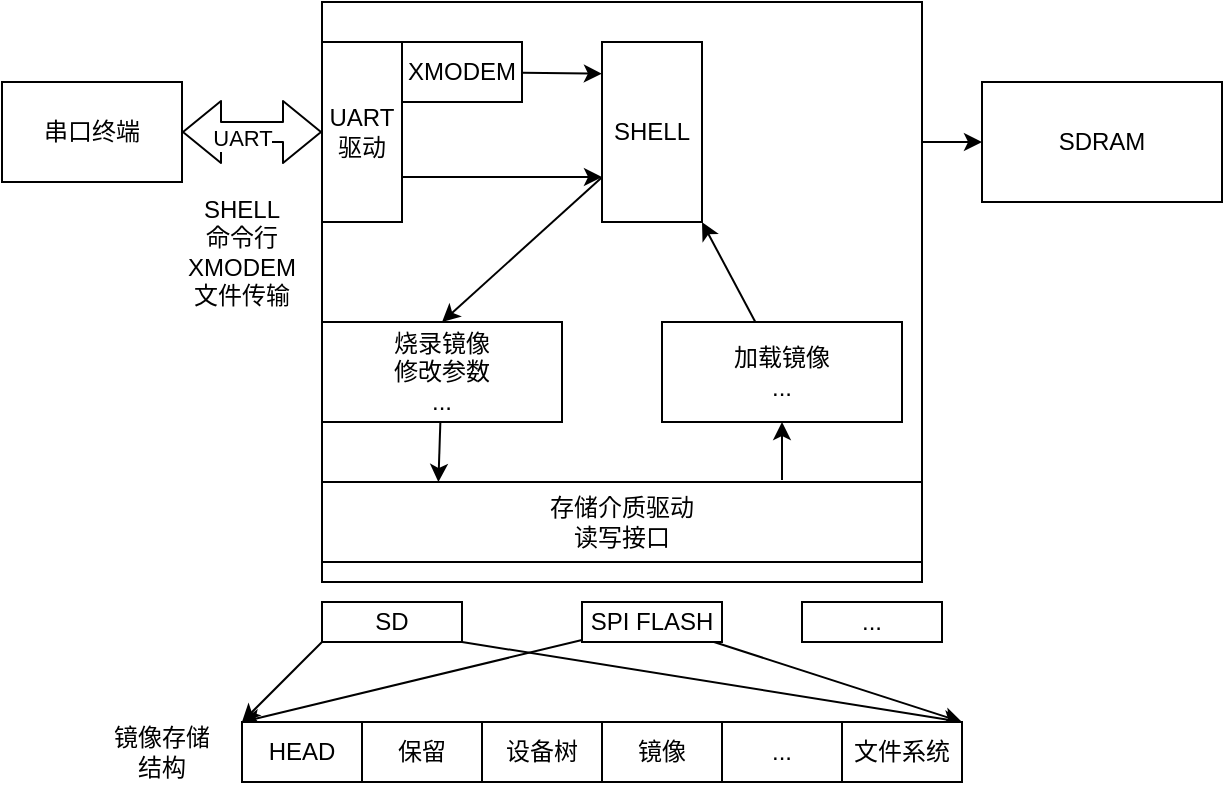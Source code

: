 <mxfile>
    <diagram id="WL890VNeCJLQNOF7Dy3O" name="Page-1">
        <mxGraphModel dx="738" dy="275" grid="1" gridSize="10" guides="1" tooltips="1" connect="1" arrows="1" fold="1" page="1" pageScale="1" pageWidth="850" pageHeight="1100" math="0" shadow="0">
            <root>
                <mxCell id="0"/>
                <mxCell id="1" parent="0"/>
                <mxCell id="23" value="" style="rounded=0;whiteSpace=wrap;html=1;" parent="1" vertex="1">
                    <mxGeometry x="170" y="100" width="300" height="290" as="geometry"/>
                </mxCell>
                <mxCell id="14" style="edgeStyle=none;html=1;entryX=0;entryY=0;entryDx=0;entryDy=0;" parent="1" target="4" edge="1">
                    <mxGeometry relative="1" as="geometry">
                        <mxPoint x="300" y="419" as="sourcePoint"/>
                    </mxGeometry>
                </mxCell>
                <mxCell id="15" style="edgeStyle=none;html=1;" parent="1" source="2" edge="1">
                    <mxGeometry relative="1" as="geometry">
                        <mxPoint x="490" y="460" as="targetPoint"/>
                    </mxGeometry>
                </mxCell>
                <mxCell id="2" value="SPI FLASH" style="rounded=0;whiteSpace=wrap;html=1;" parent="1" vertex="1">
                    <mxGeometry x="300" y="400" width="70" height="20" as="geometry"/>
                </mxCell>
                <mxCell id="12" style="edgeStyle=none;html=1;entryX=0;entryY=0;entryDx=0;entryDy=0;exitX=0;exitY=1;exitDx=0;exitDy=0;" parent="1" source="3" target="4" edge="1">
                    <mxGeometry relative="1" as="geometry"/>
                </mxCell>
                <mxCell id="13" style="edgeStyle=none;html=1;entryX=1;entryY=0;entryDx=0;entryDy=0;exitX=1;exitY=1;exitDx=0;exitDy=0;" parent="1" source="3" target="11" edge="1">
                    <mxGeometry relative="1" as="geometry"/>
                </mxCell>
                <mxCell id="3" value="SD" style="rounded=0;whiteSpace=wrap;html=1;" parent="1" vertex="1">
                    <mxGeometry x="170" y="400" width="70" height="20" as="geometry"/>
                </mxCell>
                <mxCell id="4" value="HEAD" style="rounded=0;whiteSpace=wrap;html=1;" parent="1" vertex="1">
                    <mxGeometry x="130" y="460" width="60" height="30" as="geometry"/>
                </mxCell>
                <mxCell id="5" value="镜像存储结构" style="text;html=1;align=center;verticalAlign=middle;whiteSpace=wrap;rounded=0;" parent="1" vertex="1">
                    <mxGeometry x="60" y="460" width="60" height="30" as="geometry"/>
                </mxCell>
                <mxCell id="6" value="保留" style="rounded=0;whiteSpace=wrap;html=1;" parent="1" vertex="1">
                    <mxGeometry x="190" y="460" width="60" height="30" as="geometry"/>
                </mxCell>
                <mxCell id="7" value="设备树" style="rounded=0;whiteSpace=wrap;html=1;" parent="1" vertex="1">
                    <mxGeometry x="250" y="460" width="60" height="30" as="geometry"/>
                </mxCell>
                <mxCell id="8" value="镜像" style="rounded=0;whiteSpace=wrap;html=1;" parent="1" vertex="1">
                    <mxGeometry x="310" y="460" width="60" height="30" as="geometry"/>
                </mxCell>
                <mxCell id="9" value="..." style="rounded=0;whiteSpace=wrap;html=1;" parent="1" vertex="1">
                    <mxGeometry x="370" y="460" width="60" height="30" as="geometry"/>
                </mxCell>
                <mxCell id="11" value="文件系统" style="rounded=0;whiteSpace=wrap;html=1;" parent="1" vertex="1">
                    <mxGeometry x="430" y="460" width="60" height="30" as="geometry"/>
                </mxCell>
                <mxCell id="16" value="..." style="rounded=0;whiteSpace=wrap;html=1;" parent="1" vertex="1">
                    <mxGeometry x="410" y="400" width="70" height="20" as="geometry"/>
                </mxCell>
                <mxCell id="21" style="edgeStyle=none;html=1;entryX=0.5;entryY=1;entryDx=0;entryDy=0;" parent="1" target="20" edge="1">
                    <mxGeometry relative="1" as="geometry">
                        <mxPoint x="400" y="339" as="sourcePoint"/>
                    </mxGeometry>
                </mxCell>
                <mxCell id="17" value="存储介质驱动&lt;div&gt;读写接口&lt;/div&gt;" style="rounded=0;whiteSpace=wrap;html=1;" parent="1" vertex="1">
                    <mxGeometry x="170" y="340" width="300" height="40" as="geometry"/>
                </mxCell>
                <mxCell id="18" value="烧录镜像&lt;div&gt;修改参数&lt;/div&gt;&lt;div&gt;...&lt;/div&gt;" style="rounded=0;whiteSpace=wrap;html=1;" parent="1" vertex="1">
                    <mxGeometry x="170" y="260" width="120" height="50" as="geometry"/>
                </mxCell>
                <mxCell id="19" style="edgeStyle=none;html=1;entryX=0.194;entryY=0;entryDx=0;entryDy=0;entryPerimeter=0;" parent="1" source="18" target="17" edge="1">
                    <mxGeometry relative="1" as="geometry"/>
                </mxCell>
                <mxCell id="38" style="edgeStyle=none;html=1;entryX=1;entryY=1;entryDx=0;entryDy=0;" parent="1" source="20" target="24" edge="1">
                    <mxGeometry relative="1" as="geometry"/>
                </mxCell>
                <mxCell id="20" value="加载镜像&lt;div&gt;...&lt;/div&gt;" style="rounded=0;whiteSpace=wrap;html=1;" parent="1" vertex="1">
                    <mxGeometry x="340" y="260" width="120" height="50" as="geometry"/>
                </mxCell>
                <mxCell id="22" value="SDRAM" style="rounded=0;whiteSpace=wrap;html=1;" parent="1" vertex="1">
                    <mxGeometry x="500" y="140" width="120" height="60" as="geometry"/>
                </mxCell>
                <mxCell id="36" style="edgeStyle=none;html=1;entryX=0;entryY=0.5;entryDx=0;entryDy=0;" parent="1" target="22" edge="1">
                    <mxGeometry relative="1" as="geometry">
                        <mxPoint x="470" y="170" as="sourcePoint"/>
                    </mxGeometry>
                </mxCell>
                <mxCell id="37" style="edgeStyle=none;html=1;entryX=0.5;entryY=0;entryDx=0;entryDy=0;" parent="1" source="24" target="18" edge="1">
                    <mxGeometry relative="1" as="geometry"/>
                </mxCell>
                <mxCell id="24" value="SHELL" style="rounded=0;whiteSpace=wrap;html=1;" parent="1" vertex="1">
                    <mxGeometry x="310" y="120" width="50" height="90" as="geometry"/>
                </mxCell>
                <mxCell id="25" value="串口终端" style="rounded=0;whiteSpace=wrap;html=1;" parent="1" vertex="1">
                    <mxGeometry x="10" y="140" width="90" height="50" as="geometry"/>
                </mxCell>
                <mxCell id="26" value="" style="shape=flexArrow;endArrow=classic;startArrow=classic;html=1;entryX=0;entryY=0.5;entryDx=0;entryDy=0;exitX=1;exitY=0.5;exitDx=0;exitDy=0;" parent="1" source="25" target="29" edge="1">
                    <mxGeometry width="100" height="100" relative="1" as="geometry">
                        <mxPoint x="70" y="290" as="sourcePoint"/>
                        <mxPoint x="170" y="190" as="targetPoint"/>
                    </mxGeometry>
                </mxCell>
                <mxCell id="27" value="UART" style="edgeLabel;html=1;align=center;verticalAlign=middle;resizable=0;points=[];" parent="26" vertex="1" connectable="0">
                    <mxGeometry x="-0.176" y="-3" relative="1" as="geometry">
                        <mxPoint x="1" as="offset"/>
                    </mxGeometry>
                </mxCell>
                <mxCell id="28" value="SHELL&lt;div&gt;命令行&lt;/div&gt;&lt;div&gt;XMODEM文件传输&lt;/div&gt;" style="text;html=1;align=center;verticalAlign=middle;whiteSpace=wrap;rounded=0;" parent="1" vertex="1">
                    <mxGeometry x="100" y="200" width="60" height="50" as="geometry"/>
                </mxCell>
                <mxCell id="33" style="edgeStyle=none;html=1;entryX=0;entryY=0.75;entryDx=0;entryDy=0;exitX=1;exitY=0.75;exitDx=0;exitDy=0;" parent="1" source="29" target="24" edge="1">
                    <mxGeometry relative="1" as="geometry"/>
                </mxCell>
                <mxCell id="29" value="UART驱动" style="rounded=0;whiteSpace=wrap;html=1;" parent="1" vertex="1">
                    <mxGeometry x="170" y="120" width="40" height="90" as="geometry"/>
                </mxCell>
                <mxCell id="31" style="edgeStyle=none;html=1;entryX=-0.001;entryY=0.176;entryDx=0;entryDy=0;entryPerimeter=0;" parent="1" source="30" target="24" edge="1">
                    <mxGeometry relative="1" as="geometry"/>
                </mxCell>
                <mxCell id="30" value="XMODEM" style="rounded=0;whiteSpace=wrap;html=1;" parent="1" vertex="1">
                    <mxGeometry x="210" y="120" width="60" height="30" as="geometry"/>
                </mxCell>
            </root>
        </mxGraphModel>
    </diagram>
    <diagram id="t3bzSyUmK-cLs0idfy9L" name="Page-2">
        <mxGraphModel dx="738" dy="396" grid="1" gridSize="10" guides="1" tooltips="1" connect="1" arrows="1" fold="1" page="1" pageScale="1" pageWidth="850" pageHeight="1100" math="0" shadow="0">
            <root>
                <mxCell id="0"/>
                <mxCell id="1" parent="0"/>
                <mxCell id="exK4ECj8x3z6RnLn7PdI-57" style="edgeStyle=none;html=1;entryX=0;entryY=0;entryDx=0;entryDy=0;exitX=0;exitY=1;exitDx=0;exitDy=0;" parent="1" source="exK4ECj8x3z6RnLn7PdI-1" target="exK4ECj8x3z6RnLn7PdI-8" edge="1">
                    <mxGeometry relative="1" as="geometry"/>
                </mxCell>
                <mxCell id="exK4ECj8x3z6RnLn7PdI-58" style="edgeStyle=none;html=1;exitX=0;exitY=1;exitDx=0;exitDy=0;entryX=1;entryY=0;entryDx=0;entryDy=0;" parent="1" source="exK4ECj8x3z6RnLn7PdI-3" target="exK4ECj8x3z6RnLn7PdI-59" edge="1">
                    <mxGeometry relative="1" as="geometry">
                        <mxPoint x="1040" y="490" as="targetPoint"/>
                    </mxGeometry>
                </mxCell>
                <mxCell id="exK4ECj8x3z6RnLn7PdI-1" value="HEAD" style="rounded=0;whiteSpace=wrap;html=1;fillColor=#fff2cc;strokeColor=#d6b656;" parent="1" vertex="1">
                    <mxGeometry x="120" y="400" width="60" height="30" as="geometry"/>
                </mxCell>
                <mxCell id="exK4ECj8x3z6RnLn7PdI-2" value="镜像存储结构" style="text;html=1;align=center;verticalAlign=middle;whiteSpace=wrap;rounded=0;" parent="1" vertex="1">
                    <mxGeometry x="10" y="400" width="60" height="30" as="geometry"/>
                </mxCell>
                <mxCell id="exK4ECj8x3z6RnLn7PdI-3" value="保留" style="rounded=0;whiteSpace=wrap;html=1;fillColor=#dae8fc;strokeColor=#6c8ebf;" parent="1" vertex="1">
                    <mxGeometry x="180" y="400" width="60" height="30" as="geometry"/>
                </mxCell>
                <mxCell id="exK4ECj8x3z6RnLn7PdI-4" value="设备树" style="rounded=0;whiteSpace=wrap;html=1;fillColor=#dae8fc;strokeColor=#6c8ebf;" parent="1" vertex="1">
                    <mxGeometry x="240" y="400" width="60" height="30" as="geometry"/>
                </mxCell>
                <mxCell id="exK4ECj8x3z6RnLn7PdI-5" value="镜像" style="rounded=0;whiteSpace=wrap;html=1;fillColor=#dae8fc;strokeColor=#6c8ebf;" parent="1" vertex="1">
                    <mxGeometry x="300" y="400" width="60" height="30" as="geometry"/>
                </mxCell>
                <mxCell id="exK4ECj8x3z6RnLn7PdI-6" value="..." style="rounded=0;whiteSpace=wrap;html=1;fillColor=#dae8fc;strokeColor=#6c8ebf;" parent="1" vertex="1">
                    <mxGeometry x="360" y="400" width="60" height="30" as="geometry"/>
                </mxCell>
                <mxCell id="exK4ECj8x3z6RnLn7PdI-7" value="文件系统" style="rounded=0;whiteSpace=wrap;html=1;fillColor=#dae8fc;strokeColor=#6c8ebf;" parent="1" vertex="1">
                    <mxGeometry x="420" y="400" width="60" height="30" as="geometry"/>
                </mxCell>
                <mxCell id="exK4ECj8x3z6RnLn7PdI-8" value="MAGIC" style="rounded=0;whiteSpace=wrap;html=1;fillColor=#fff2cc;strokeColor=#d6b656;" parent="1" vertex="1">
                    <mxGeometry x="120" y="535" width="70" height="30" as="geometry"/>
                </mxCell>
                <mxCell id="exK4ECj8x3z6RnLn7PdI-9" value="VERSION" style="rounded=0;whiteSpace=wrap;html=1;fillColor=#fff2cc;strokeColor=#d6b656;" parent="1" vertex="1">
                    <mxGeometry x="190" y="535" width="60" height="30" as="geometry"/>
                </mxCell>
                <mxCell id="exK4ECj8x3z6RnLn7PdI-10" value="FLAG" style="rounded=0;whiteSpace=wrap;html=1;fillColor=#fff2cc;strokeColor=#d6b656;" parent="1" vertex="1">
                    <mxGeometry x="250" y="535" width="60" height="30" as="geometry"/>
                </mxCell>
                <mxCell id="exK4ECj8x3z6RnLn7PdI-11" value="LEN" style="rounded=0;whiteSpace=wrap;html=1;fillColor=#fff2cc;strokeColor=#d6b656;" parent="1" vertex="1">
                    <mxGeometry x="370" y="535" width="60" height="30" as="geometry"/>
                </mxCell>
                <mxCell id="exK4ECj8x3z6RnLn7PdI-12" value="CHECK" style="rounded=0;whiteSpace=wrap;html=1;fillColor=#fff2cc;strokeColor=#d6b656;" parent="1" vertex="1">
                    <mxGeometry x="430" y="535" width="60" height="30" as="geometry"/>
                </mxCell>
                <mxCell id="exK4ECj8x3z6RnLn7PdI-13" value="SECTIONS" style="rounded=0;whiteSpace=wrap;html=1;fillColor=#fff2cc;strokeColor=#d6b656;" parent="1" vertex="1">
                    <mxGeometry x="310" y="535" width="60" height="30" as="geometry"/>
                </mxCell>
                <mxCell id="exK4ECj8x3z6RnLn7PdI-14" value="5" style="rounded=0;whiteSpace=wrap;html=1;fillColor=#fff2cc;strokeColor=#d6b656;" parent="1" vertex="1">
                    <mxGeometry x="120" y="565" width="70" height="30" as="geometry"/>
                </mxCell>
                <mxCell id="exK4ECj8x3z6RnLn7PdI-15" value="“MLOAD”" style="rounded=0;whiteSpace=wrap;html=1;fillColor=#fff2cc;strokeColor=#d6b656;" parent="1" vertex="1">
                    <mxGeometry x="120" y="595" width="70" height="35" as="geometry"/>
                </mxCell>
                <mxCell id="exK4ECj8x3z6RnLn7PdI-16" value="1" style="rounded=0;whiteSpace=wrap;html=1;fillColor=#fff2cc;strokeColor=#d6b656;" parent="1" vertex="1">
                    <mxGeometry x="190" y="565" width="60" height="30" as="geometry"/>
                </mxCell>
                <mxCell id="exK4ECj8x3z6RnLn7PdI-17" value="0x01" style="rounded=0;whiteSpace=wrap;html=1;fillColor=#fff2cc;strokeColor=#d6b656;" parent="1" vertex="1">
                    <mxGeometry x="190" y="595" width="60" height="35" as="geometry"/>
                </mxCell>
                <mxCell id="exK4ECj8x3z6RnLn7PdI-18" value="使用小端模式" style="text;html=1;align=center;verticalAlign=middle;whiteSpace=wrap;rounded=0;" parent="1" vertex="1">
                    <mxGeometry x="20" y="550" width="60" height="30" as="geometry"/>
                </mxCell>
                <mxCell id="exK4ECj8x3z6RnLn7PdI-19" value="1" style="rounded=0;whiteSpace=wrap;html=1;fillColor=#fff2cc;strokeColor=#d6b656;" parent="1" vertex="1">
                    <mxGeometry x="250" y="565" width="60" height="30" as="geometry"/>
                </mxCell>
                <mxCell id="exK4ECj8x3z6RnLn7PdI-20" value="&lt;span style=&quot;color: rgb(0, 0, 0);&quot;&gt;bit0=1表示有CRC16&lt;/span&gt;" style="rounded=0;whiteSpace=wrap;html=1;fillColor=#fff2cc;strokeColor=#d6b656;" parent="1" vertex="1">
                    <mxGeometry x="250" y="595" width="60" height="35" as="geometry"/>
                </mxCell>
                <mxCell id="exK4ECj8x3z6RnLn7PdI-21" value="4" style="rounded=0;whiteSpace=wrap;html=1;fillColor=#fff2cc;strokeColor=#d6b656;" parent="1" vertex="1">
                    <mxGeometry x="370" y="565" width="60" height="30" as="geometry"/>
                </mxCell>
                <mxCell id="exK4ECj8x3z6RnLn7PdI-22" value="4" style="rounded=0;whiteSpace=wrap;html=1;fillColor=#fff2cc;strokeColor=#d6b656;" parent="1" vertex="1">
                    <mxGeometry x="430" y="565" width="60" height="30" as="geometry"/>
                </mxCell>
                <mxCell id="exK4ECj8x3z6RnLn7PdI-23" value="整个HEAD长度" style="rounded=0;whiteSpace=wrap;html=1;fillColor=#fff2cc;strokeColor=#d6b656;" parent="1" vertex="1">
                    <mxGeometry x="370" y="595" width="60" height="35" as="geometry"/>
                </mxCell>
                <mxCell id="exK4ECj8x3z6RnLn7PdI-24" value="校验信息" style="rounded=0;whiteSpace=wrap;html=1;fillColor=#fff2cc;strokeColor=#d6b656;" parent="1" vertex="1">
                    <mxGeometry x="430" y="595" width="60" height="35" as="geometry"/>
                </mxCell>
                <mxCell id="exK4ECj8x3z6RnLn7PdI-25" value="1" style="rounded=0;whiteSpace=wrap;html=1;fillColor=#fff2cc;strokeColor=#d6b656;" parent="1" vertex="1">
                    <mxGeometry x="310" y="565" width="60" height="30" as="geometry"/>
                </mxCell>
                <mxCell id="exK4ECj8x3z6RnLn7PdI-27" value="TYPE" style="rounded=0;whiteSpace=wrap;html=1;fillColor=#dae8fc;strokeColor=#6c8ebf;" parent="1" vertex="1">
                    <mxGeometry x="490" y="535" width="40" height="30" as="geometry"/>
                </mxCell>
                <mxCell id="exK4ECj8x3z6RnLn7PdI-28" value="1" style="rounded=0;whiteSpace=wrap;html=1;fillColor=#dae8fc;strokeColor=#6c8ebf;" parent="1" vertex="1">
                    <mxGeometry x="490" y="565" width="40" height="30" as="geometry"/>
                </mxCell>
                <mxCell id="exK4ECj8x3z6RnLn7PdI-29" value="&lt;span style=&quot;color: rgb(0, 0, 0);&quot;&gt;类型&lt;/span&gt;" style="rounded=0;whiteSpace=wrap;html=1;fillColor=#dae8fc;strokeColor=#6c8ebf;" parent="1" vertex="1">
                    <mxGeometry x="490" y="595" width="40" height="35" as="geometry"/>
                </mxCell>
                <mxCell id="exK4ECj8x3z6RnLn7PdI-30" value="VMA" style="rounded=0;whiteSpace=wrap;html=1;fillColor=#dae8fc;strokeColor=#6c8ebf;" parent="1" vertex="1">
                    <mxGeometry x="610" y="534.5" width="40" height="30" as="geometry"/>
                </mxCell>
                <mxCell id="exK4ECj8x3z6RnLn7PdI-31" value="4" style="rounded=0;whiteSpace=wrap;html=1;fillColor=#dae8fc;strokeColor=#6c8ebf;" parent="1" vertex="1">
                    <mxGeometry x="610" y="564.5" width="40" height="30" as="geometry"/>
                </mxCell>
                <mxCell id="exK4ECj8x3z6RnLn7PdI-32" value="&lt;span style=&quot;color: rgb(0, 0, 0);&quot;&gt;运行地址&lt;/span&gt;" style="rounded=0;whiteSpace=wrap;html=1;fillColor=#dae8fc;strokeColor=#6c8ebf;" parent="1" vertex="1">
                    <mxGeometry x="610" y="594.5" width="40" height="35" as="geometry"/>
                </mxCell>
                <mxCell id="exK4ECj8x3z6RnLn7PdI-33" value="LMA" style="rounded=0;whiteSpace=wrap;html=1;fillColor=#dae8fc;strokeColor=#6c8ebf;" parent="1" vertex="1">
                    <mxGeometry x="650" y="534.5" width="40" height="30" as="geometry"/>
                </mxCell>
                <mxCell id="exK4ECj8x3z6RnLn7PdI-34" value="4" style="rounded=0;whiteSpace=wrap;html=1;fillColor=#dae8fc;strokeColor=#6c8ebf;" parent="1" vertex="1">
                    <mxGeometry x="650" y="564.5" width="40" height="30" as="geometry"/>
                </mxCell>
                <mxCell id="exK4ECj8x3z6RnLn7PdI-35" value="&lt;span style=&quot;color: rgb(0, 0, 0);&quot;&gt;加载地址&lt;/span&gt;" style="rounded=0;whiteSpace=wrap;html=1;fillColor=#dae8fc;strokeColor=#6c8ebf;" parent="1" vertex="1">
                    <mxGeometry x="650" y="594.5" width="40" height="35" as="geometry"/>
                </mxCell>
                <mxCell id="exK4ECj8x3z6RnLn7PdI-36" value="LEN" style="rounded=0;whiteSpace=wrap;html=1;fillColor=#dae8fc;strokeColor=#6c8ebf;" parent="1" vertex="1">
                    <mxGeometry x="690" y="534.5" width="40" height="30" as="geometry"/>
                </mxCell>
                <mxCell id="exK4ECj8x3z6RnLn7PdI-37" value="4" style="rounded=0;whiteSpace=wrap;html=1;fillColor=#dae8fc;strokeColor=#6c8ebf;" parent="1" vertex="1">
                    <mxGeometry x="690" y="564.5" width="40" height="30" as="geometry"/>
                </mxCell>
                <mxCell id="exK4ECj8x3z6RnLn7PdI-38" value="&lt;span style=&quot;color: rgb(0, 0, 0);&quot;&gt;长度&lt;/span&gt;" style="rounded=0;whiteSpace=wrap;html=1;fillColor=#dae8fc;strokeColor=#6c8ebf;" parent="1" vertex="1">
                    <mxGeometry x="690" y="594.5" width="40" height="35" as="geometry"/>
                </mxCell>
                <mxCell id="exK4ECj8x3z6RnLn7PdI-39" value="CHECK" style="rounded=0;whiteSpace=wrap;html=1;fillColor=#dae8fc;strokeColor=#6c8ebf;" parent="1" vertex="1">
                    <mxGeometry x="730" y="534.5" width="50" height="30" as="geometry"/>
                </mxCell>
                <mxCell id="exK4ECj8x3z6RnLn7PdI-40" value="4" style="rounded=0;whiteSpace=wrap;html=1;fillColor=#dae8fc;strokeColor=#6c8ebf;" parent="1" vertex="1">
                    <mxGeometry x="730" y="564.5" width="50" height="30" as="geometry"/>
                </mxCell>
                <mxCell id="exK4ECj8x3z6RnLn7PdI-41" value="&lt;span style=&quot;color: rgb(0, 0, 0);&quot;&gt;校验&lt;/span&gt;" style="rounded=0;whiteSpace=wrap;html=1;fillColor=#dae8fc;strokeColor=#6c8ebf;" parent="1" vertex="1">
                    <mxGeometry x="730" y="594.5" width="50" height="35" as="geometry"/>
                </mxCell>
                <mxCell id="exK4ECj8x3z6RnLn7PdI-59" value="" style="rounded=0;whiteSpace=wrap;html=1;fillColor=#dae8fc;strokeColor=#6c8ebf;" parent="1" vertex="1">
                    <mxGeometry x="780" y="534.5" width="40" height="95" as="geometry"/>
                </mxCell>
                <mxCell id="exK4ECj8x3z6RnLn7PdI-60" value="&lt;span style=&quot;color: rgb(0, 0, 0);&quot;&gt;段个数&lt;/span&gt;" style="rounded=0;whiteSpace=wrap;html=1;fillColor=#fff2cc;strokeColor=#d6b656;" parent="1" vertex="1">
                    <mxGeometry x="310" y="595" width="60" height="35" as="geometry"/>
                </mxCell>
                <mxCell id="exK4ECj8x3z6RnLn7PdI-61" value="sections" style="shape=curlyBracket;whiteSpace=wrap;html=1;rounded=1;flipH=1;labelPosition=right;verticalLabelPosition=middle;align=left;verticalAlign=middle;rotation=-90;fillColor=#dae8fc;strokeColor=#6c8ebf;" parent="1" vertex="1">
                    <mxGeometry x="320" y="220" width="20" height="300" as="geometry"/>
                </mxCell>
                <mxCell id="exK4ECj8x3z6RnLn7PdI-62" value="SUB&lt;div&gt;TYPE&lt;/div&gt;" style="rounded=0;whiteSpace=wrap;html=1;fillColor=#dae8fc;strokeColor=#6c8ebf;" parent="1" vertex="1">
                    <mxGeometry x="530" y="535" width="40" height="30" as="geometry"/>
                </mxCell>
                <mxCell id="exK4ECj8x3z6RnLn7PdI-63" value="1" style="rounded=0;whiteSpace=wrap;html=1;fillColor=#dae8fc;strokeColor=#6c8ebf;" parent="1" vertex="1">
                    <mxGeometry x="530" y="565" width="40" height="30" as="geometry"/>
                </mxCell>
                <mxCell id="exK4ECj8x3z6RnLn7PdI-64" value="&lt;span style=&quot;color: rgb(0, 0, 0);&quot;&gt;子类型&lt;/span&gt;" style="rounded=0;whiteSpace=wrap;html=1;fillColor=#dae8fc;strokeColor=#6c8ebf;" parent="1" vertex="1">
                    <mxGeometry x="530" y="595" width="40" height="35" as="geometry"/>
                </mxCell>
                <mxCell id="exK4ECj8x3z6RnLn7PdI-68" value="FLAG" style="rounded=0;whiteSpace=wrap;html=1;fillColor=#dae8fc;strokeColor=#6c8ebf;" parent="1" vertex="1">
                    <mxGeometry x="570" y="535" width="40" height="30" as="geometry"/>
                </mxCell>
                <mxCell id="exK4ECj8x3z6RnLn7PdI-69" value="1" style="rounded=0;whiteSpace=wrap;html=1;fillColor=#dae8fc;strokeColor=#6c8ebf;" parent="1" vertex="1">
                    <mxGeometry x="570" y="565" width="40" height="30" as="geometry"/>
                </mxCell>
                <mxCell id="exK4ECj8x3z6RnLn7PdI-70" value="&lt;span style=&quot;color: rgb(0, 0, 0);&quot;&gt;标志&lt;/span&gt;" style="rounded=0;whiteSpace=wrap;html=1;fillColor=#dae8fc;strokeColor=#6c8ebf;" parent="1" vertex="1">
                    <mxGeometry x="570" y="595" width="40" height="35" as="geometry"/>
                </mxCell>
            </root>
        </mxGraphModel>
    </diagram>
    <diagram id="F52BZLzdt3RmpRaTmoEh" name="Page-3">
        <mxGraphModel dx="1054" dy="566" grid="1" gridSize="10" guides="1" tooltips="1" connect="1" arrows="1" fold="1" page="1" pageScale="1" pageWidth="850" pageHeight="1100" math="0" shadow="0">
            <root>
                <mxCell id="0"/>
                <mxCell id="1" parent="0"/>
                <mxCell id="UB5omSDxVRz3FpDR5qNS-1" value="DTB" style="rounded=0;whiteSpace=wrap;html=1;" parent="1" vertex="1">
                    <mxGeometry x="480" y="80" width="70" height="30" as="geometry"/>
                </mxCell>
                <mxCell id="UB5omSDxVRz3FpDR5qNS-2" value="SDRAM" style="text;html=1;align=center;verticalAlign=middle;whiteSpace=wrap;rounded=0;" parent="1" vertex="1">
                    <mxGeometry x="470" y="40" width="60" height="30" as="geometry"/>
                </mxCell>
                <mxCell id="UB5omSDxVRz3FpDR5qNS-3" value="KERNEL" style="rounded=0;whiteSpace=wrap;html=1;" parent="1" vertex="1">
                    <mxGeometry x="550" y="80" width="70" height="30" as="geometry"/>
                </mxCell>
                <mxCell id="UB5omSDxVRz3FpDR5qNS-4" value="" style="rounded=0;whiteSpace=wrap;html=1;" parent="1" vertex="1">
                    <mxGeometry x="620" y="80" width="70" height="30" as="geometry"/>
                </mxCell>
                <mxCell id="JyBFqp46o6Kkrl6hXpXx-1" value="HEAD" style="rounded=0;whiteSpace=wrap;html=1;fillColor=#fff2cc;strokeColor=#d6b656;" parent="1" vertex="1">
                    <mxGeometry x="480" y="200" width="60" height="30" as="geometry"/>
                </mxCell>
                <mxCell id="JyBFqp46o6Kkrl6hXpXx-2" value="保留" style="rounded=0;whiteSpace=wrap;html=1;fillColor=#dae8fc;strokeColor=#6c8ebf;" parent="1" vertex="1">
                    <mxGeometry x="540" y="200" width="60" height="30" as="geometry"/>
                </mxCell>
                <mxCell id="JyBFqp46o6Kkrl6hXpXx-13" style="edgeStyle=none;html=1;entryX=0.5;entryY=1;entryDx=0;entryDy=0;" parent="1" source="JyBFqp46o6Kkrl6hXpXx-3" target="UB5omSDxVRz3FpDR5qNS-1" edge="1">
                    <mxGeometry relative="1" as="geometry"/>
                </mxCell>
                <mxCell id="JyBFqp46o6Kkrl6hXpXx-3" value="设备树" style="rounded=0;whiteSpace=wrap;html=1;fillColor=#dae8fc;strokeColor=#6c8ebf;" parent="1" vertex="1">
                    <mxGeometry x="600" y="200" width="60" height="30" as="geometry"/>
                </mxCell>
                <mxCell id="JyBFqp46o6Kkrl6hXpXx-14" style="edgeStyle=none;html=1;entryX=0.5;entryY=1;entryDx=0;entryDy=0;" parent="1" source="JyBFqp46o6Kkrl6hXpXx-4" target="UB5omSDxVRz3FpDR5qNS-3" edge="1">
                    <mxGeometry relative="1" as="geometry"/>
                </mxCell>
                <mxCell id="JyBFqp46o6Kkrl6hXpXx-4" value="镜像" style="rounded=0;whiteSpace=wrap;html=1;fillColor=#dae8fc;strokeColor=#6c8ebf;" parent="1" vertex="1">
                    <mxGeometry x="660" y="200" width="60" height="30" as="geometry"/>
                </mxCell>
                <mxCell id="JyBFqp46o6Kkrl6hXpXx-5" value="..." style="rounded=0;whiteSpace=wrap;html=1;fillColor=#dae8fc;strokeColor=#6c8ebf;" parent="1" vertex="1">
                    <mxGeometry x="720" y="200" width="60" height="30" as="geometry"/>
                </mxCell>
                <mxCell id="JyBFqp46o6Kkrl6hXpXx-6" value="文件系统" style="rounded=0;whiteSpace=wrap;html=1;fillColor=#dae8fc;strokeColor=#6c8ebf;" parent="1" vertex="1">
                    <mxGeometry x="780" y="200" width="60" height="30" as="geometry"/>
                </mxCell>
                <mxCell id="JyBFqp46o6Kkrl6hXpXx-7" value="SDRAM" style="text;html=1;align=center;verticalAlign=middle;whiteSpace=wrap;rounded=0;" parent="1" vertex="1">
                    <mxGeometry x="410" y="80" width="60" height="30" as="geometry"/>
                </mxCell>
                <mxCell id="JyBFqp46o6Kkrl6hXpXx-8" value="SPIFLASH" style="text;html=1;align=center;verticalAlign=middle;whiteSpace=wrap;rounded=0;" parent="1" vertex="1">
                    <mxGeometry x="400" y="200" width="60" height="30" as="geometry"/>
                </mxCell>
                <mxCell id="JyBFqp46o6Kkrl6hXpXx-10" style="edgeStyle=none;html=1;entryX=0;entryY=0.5;entryDx=0;entryDy=0;exitX=1;exitY=0.5;exitDx=0;exitDy=0;" parent="1" source="JyBFqp46o6Kkrl6hXpXx-12" target="JyBFqp46o6Kkrl6hXpXx-8" edge="1">
                    <mxGeometry relative="1" as="geometry">
                        <mxPoint x="286.789" y="165.703" as="sourcePoint"/>
                    </mxGeometry>
                </mxCell>
                <mxCell id="JyBFqp46o6Kkrl6hXpXx-11" value="SHELL&lt;div&gt;XMODEM写入&lt;/div&gt;&lt;div&gt;或者其他方式写入&lt;/div&gt;" style="edgeLabel;html=1;align=center;verticalAlign=middle;resizable=0;points=[];" parent="JyBFqp46o6Kkrl6hXpXx-10" vertex="1" connectable="0">
                    <mxGeometry x="-0.263" y="-1" relative="1" as="geometry">
                        <mxPoint x="14" y="36" as="offset"/>
                    </mxGeometry>
                </mxCell>
                <mxCell id="JyBFqp46o6Kkrl6hXpXx-16" style="edgeStyle=none;html=1;entryX=0;entryY=0.5;entryDx=0;entryDy=0;" parent="1" source="JyBFqp46o6Kkrl6hXpXx-12" target="UB5omSDxVRz3FpDR5qNS-1" edge="1">
                    <mxGeometry relative="1" as="geometry"/>
                </mxCell>
                <mxCell id="JyBFqp46o6Kkrl6hXpXx-17" value="&lt;span style=&quot;color: rgb(0, 0, 0);&quot;&gt;SHELL&lt;/span&gt;&lt;div&gt;XMODEM直接写入SDRAM&lt;/div&gt;&lt;div&gt;调试时使用&lt;/div&gt;" style="edgeLabel;html=1;align=center;verticalAlign=middle;resizable=0;points=[];" parent="JyBFqp46o6Kkrl6hXpXx-16" vertex="1" connectable="0">
                    <mxGeometry x="-0.249" y="6" relative="1" as="geometry">
                        <mxPoint x="-1" as="offset"/>
                    </mxGeometry>
                </mxCell>
                <mxCell id="JyBFqp46o6Kkrl6hXpXx-12" value="设备树文件&lt;div&gt;内核镜像文件&lt;/div&gt;&lt;div&gt;..&lt;/div&gt;" style="rounded=0;whiteSpace=wrap;html=1;" parent="1" vertex="1">
                    <mxGeometry x="100" y="150" width="120" height="60" as="geometry"/>
                </mxCell>
                <mxCell id="JyBFqp46o6Kkrl6hXpXx-15" value="LOAD" style="text;html=1;align=center;verticalAlign=middle;whiteSpace=wrap;rounded=0;" parent="1" vertex="1">
                    <mxGeometry x="560" y="140" width="60" height="30" as="geometry"/>
                </mxCell>
                <mxCell id="UNSXkcJhKolzU89Pyt4C-1" value="" style="shape=curlyBracket;whiteSpace=wrap;html=1;rounded=1;flipH=1;labelPosition=right;verticalLabelPosition=middle;align=left;verticalAlign=middle;rotation=90;" vertex="1" parent="1">
                    <mxGeometry x="530" y="200" width="20" height="120" as="geometry"/>
                </mxCell>
                <mxCell id="UNSXkcJhKolzU89Pyt4C-2" value="0x200" style="text;html=1;align=center;verticalAlign=middle;whiteSpace=wrap;rounded=0;" vertex="1" parent="1">
                    <mxGeometry x="490" y="270" width="60" height="30" as="geometry"/>
                </mxCell>
                <mxCell id="UNSXkcJhKolzU89Pyt4C-3" value="" style="shape=curlyBracket;whiteSpace=wrap;html=1;rounded=1;flipH=1;labelPosition=right;verticalLabelPosition=middle;align=left;verticalAlign=middle;rotation=90;" vertex="1" parent="1">
                    <mxGeometry x="620" y="240" width="20" height="60" as="geometry"/>
                </mxCell>
                <mxCell id="4gKCYK9Z6Txp7ga8WWua-1" value="0x8000" style="text;html=1;align=center;verticalAlign=middle;whiteSpace=wrap;rounded=0;" vertex="1" parent="1">
                    <mxGeometry x="620" y="280" width="60" height="30" as="geometry"/>
                </mxCell>
                <mxCell id="4gKCYK9Z6Txp7ga8WWua-2" value="" style="shape=curlyBracket;whiteSpace=wrap;html=1;rounded=1;flipH=1;labelPosition=right;verticalLabelPosition=middle;align=left;verticalAlign=middle;rotation=90;" vertex="1" parent="1">
                    <mxGeometry x="680" y="240" width="20" height="60" as="geometry"/>
                </mxCell>
                <mxCell id="4gKCYK9Z6Txp7ga8WWua-3" value="" style="shape=curlyBracket;whiteSpace=wrap;html=1;rounded=1;flipH=1;labelPosition=right;verticalLabelPosition=middle;align=left;verticalAlign=middle;rotation=90;" vertex="1" parent="1">
                    <mxGeometry x="590" y="230" width="20" height="240" as="geometry"/>
                </mxCell>
                <mxCell id="4gKCYK9Z6Txp7ga8WWua-4" value="16MB" style="text;html=1;align=center;verticalAlign=middle;whiteSpace=wrap;rounded=0;" vertex="1" parent="1">
                    <mxGeometry x="560" y="370" width="60" height="30" as="geometry"/>
                </mxCell>
                <mxCell id="4gKCYK9Z6Txp7ga8WWua-7" style="edgeStyle=none;html=1;entryX=0;entryY=1;entryDx=0;entryDy=0;" edge="1" parent="1" source="4gKCYK9Z6Txp7ga8WWua-5" target="UB5omSDxVRz3FpDR5qNS-1">
                    <mxGeometry relative="1" as="geometry"/>
                </mxCell>
                <mxCell id="4gKCYK9Z6Txp7ga8WWua-5" value="0x90000000" style="text;html=1;align=center;verticalAlign=middle;whiteSpace=wrap;rounded=0;" vertex="1" parent="1">
                    <mxGeometry x="440" y="130" width="60" height="30" as="geometry"/>
                </mxCell>
                <mxCell id="4gKCYK9Z6Txp7ga8WWua-8" style="edgeStyle=none;html=1;entryX=0;entryY=1;entryDx=0;entryDy=0;" edge="1" parent="1" source="4gKCYK9Z6Txp7ga8WWua-6" target="UB5omSDxVRz3FpDR5qNS-3">
                    <mxGeometry relative="1" as="geometry"/>
                </mxCell>
                <mxCell id="4gKCYK9Z6Txp7ga8WWua-6" value="0x90008000" style="text;html=1;align=center;verticalAlign=middle;whiteSpace=wrap;rounded=0;" vertex="1" parent="1">
                    <mxGeometry x="440" y="160" width="60" height="30" as="geometry"/>
                </mxCell>
                <mxCell id="4gKCYK9Z6Txp7ga8WWua-10" style="edgeStyle=none;html=1;entryX=0;entryY=1;entryDx=0;entryDy=0;" edge="1" parent="1" source="4gKCYK9Z6Txp7ga8WWua-9" target="JyBFqp46o6Kkrl6hXpXx-3">
                    <mxGeometry relative="1" as="geometry"/>
                </mxCell>
                <mxCell id="4gKCYK9Z6Txp7ga8WWua-9" value="0x200" style="text;html=1;align=center;verticalAlign=middle;whiteSpace=wrap;rounded=0;" vertex="1" parent="1">
                    <mxGeometry x="420" y="300" width="60" height="30" as="geometry"/>
                </mxCell>
                <mxCell id="4gKCYK9Z6Txp7ga8WWua-12" style="edgeStyle=none;html=1;entryX=0;entryY=1;entryDx=0;entryDy=0;" edge="1" parent="1" source="4gKCYK9Z6Txp7ga8WWua-11" target="JyBFqp46o6Kkrl6hXpXx-4">
                    <mxGeometry relative="1" as="geometry"/>
                </mxCell>
                <mxCell id="4gKCYK9Z6Txp7ga8WWua-11" value="0x8200" style="text;html=1;align=center;verticalAlign=middle;whiteSpace=wrap;rounded=0;" vertex="1" parent="1">
                    <mxGeometry x="420" y="320" width="60" height="30" as="geometry"/>
                </mxCell>
            </root>
        </mxGraphModel>
    </diagram>
</mxfile>